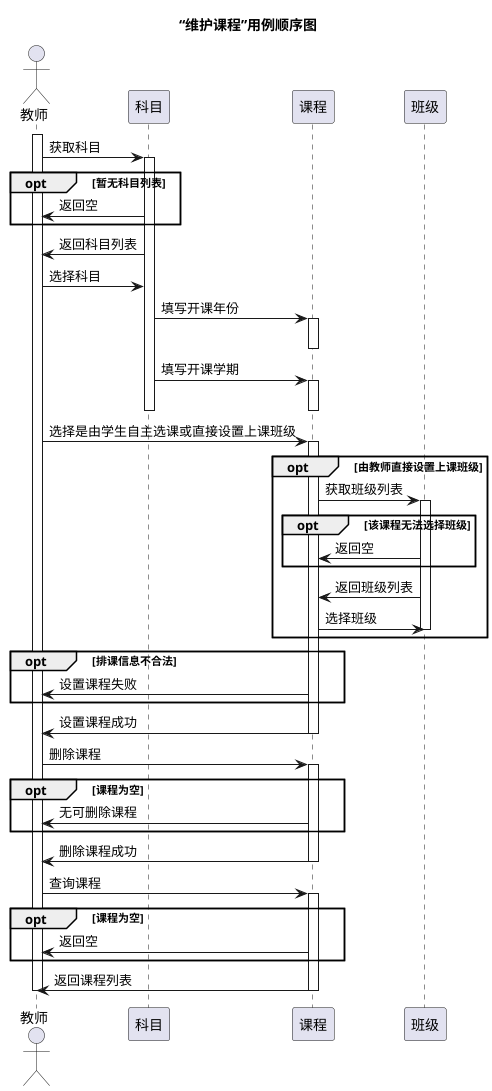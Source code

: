@startuml

title:“维护课程”用例顺序图

actor 教师
participant 科目
participant 课程
participant 班级

activate 教师
    教师->科目:获取科目
    activate 科目
        opt 暂无科目列表
            科目->教师:返回空
        end opt
        科目->教师:返回科目列表
        教师->科目:选择科目
        科目->课程:填写开课年份
        activate 课程
        deactivate 课程

        科目->课程:填写开课学期
        activate 课程
        deactivate 课程
    deactivate 科目

    教师->课程:选择是由学生自主选课或直接设置上课班级
    activate 课程
        opt 由教师直接设置上课班级
            课程->班级:获取班级列表
            activate 班级
                opt 该课程无法选择班级
                    班级->课程:返回空
                end opt
                班级->课程:返回班级列表
                课程->班级:选择班级
            deactivate 班级
        end opt

        opt 排课信息不合法
            课程->教师:设置课程失败
        end opt
        课程->教师:设置课程成功
    deactivate 课程

    教师->课程:删除课程
    activate 课程
        opt 课程为空
            课程->教师:无可删除课程
        end opt
        课程->教师:删除课程成功
    deactivate 课程

    教师->课程:查询课程
    activate 课程
        opt 课程为空
            课程->教师:返回空
        end opt
        课程->教师:返回课程列表
    deactivate 课程
deactivate 教师

@enduml
